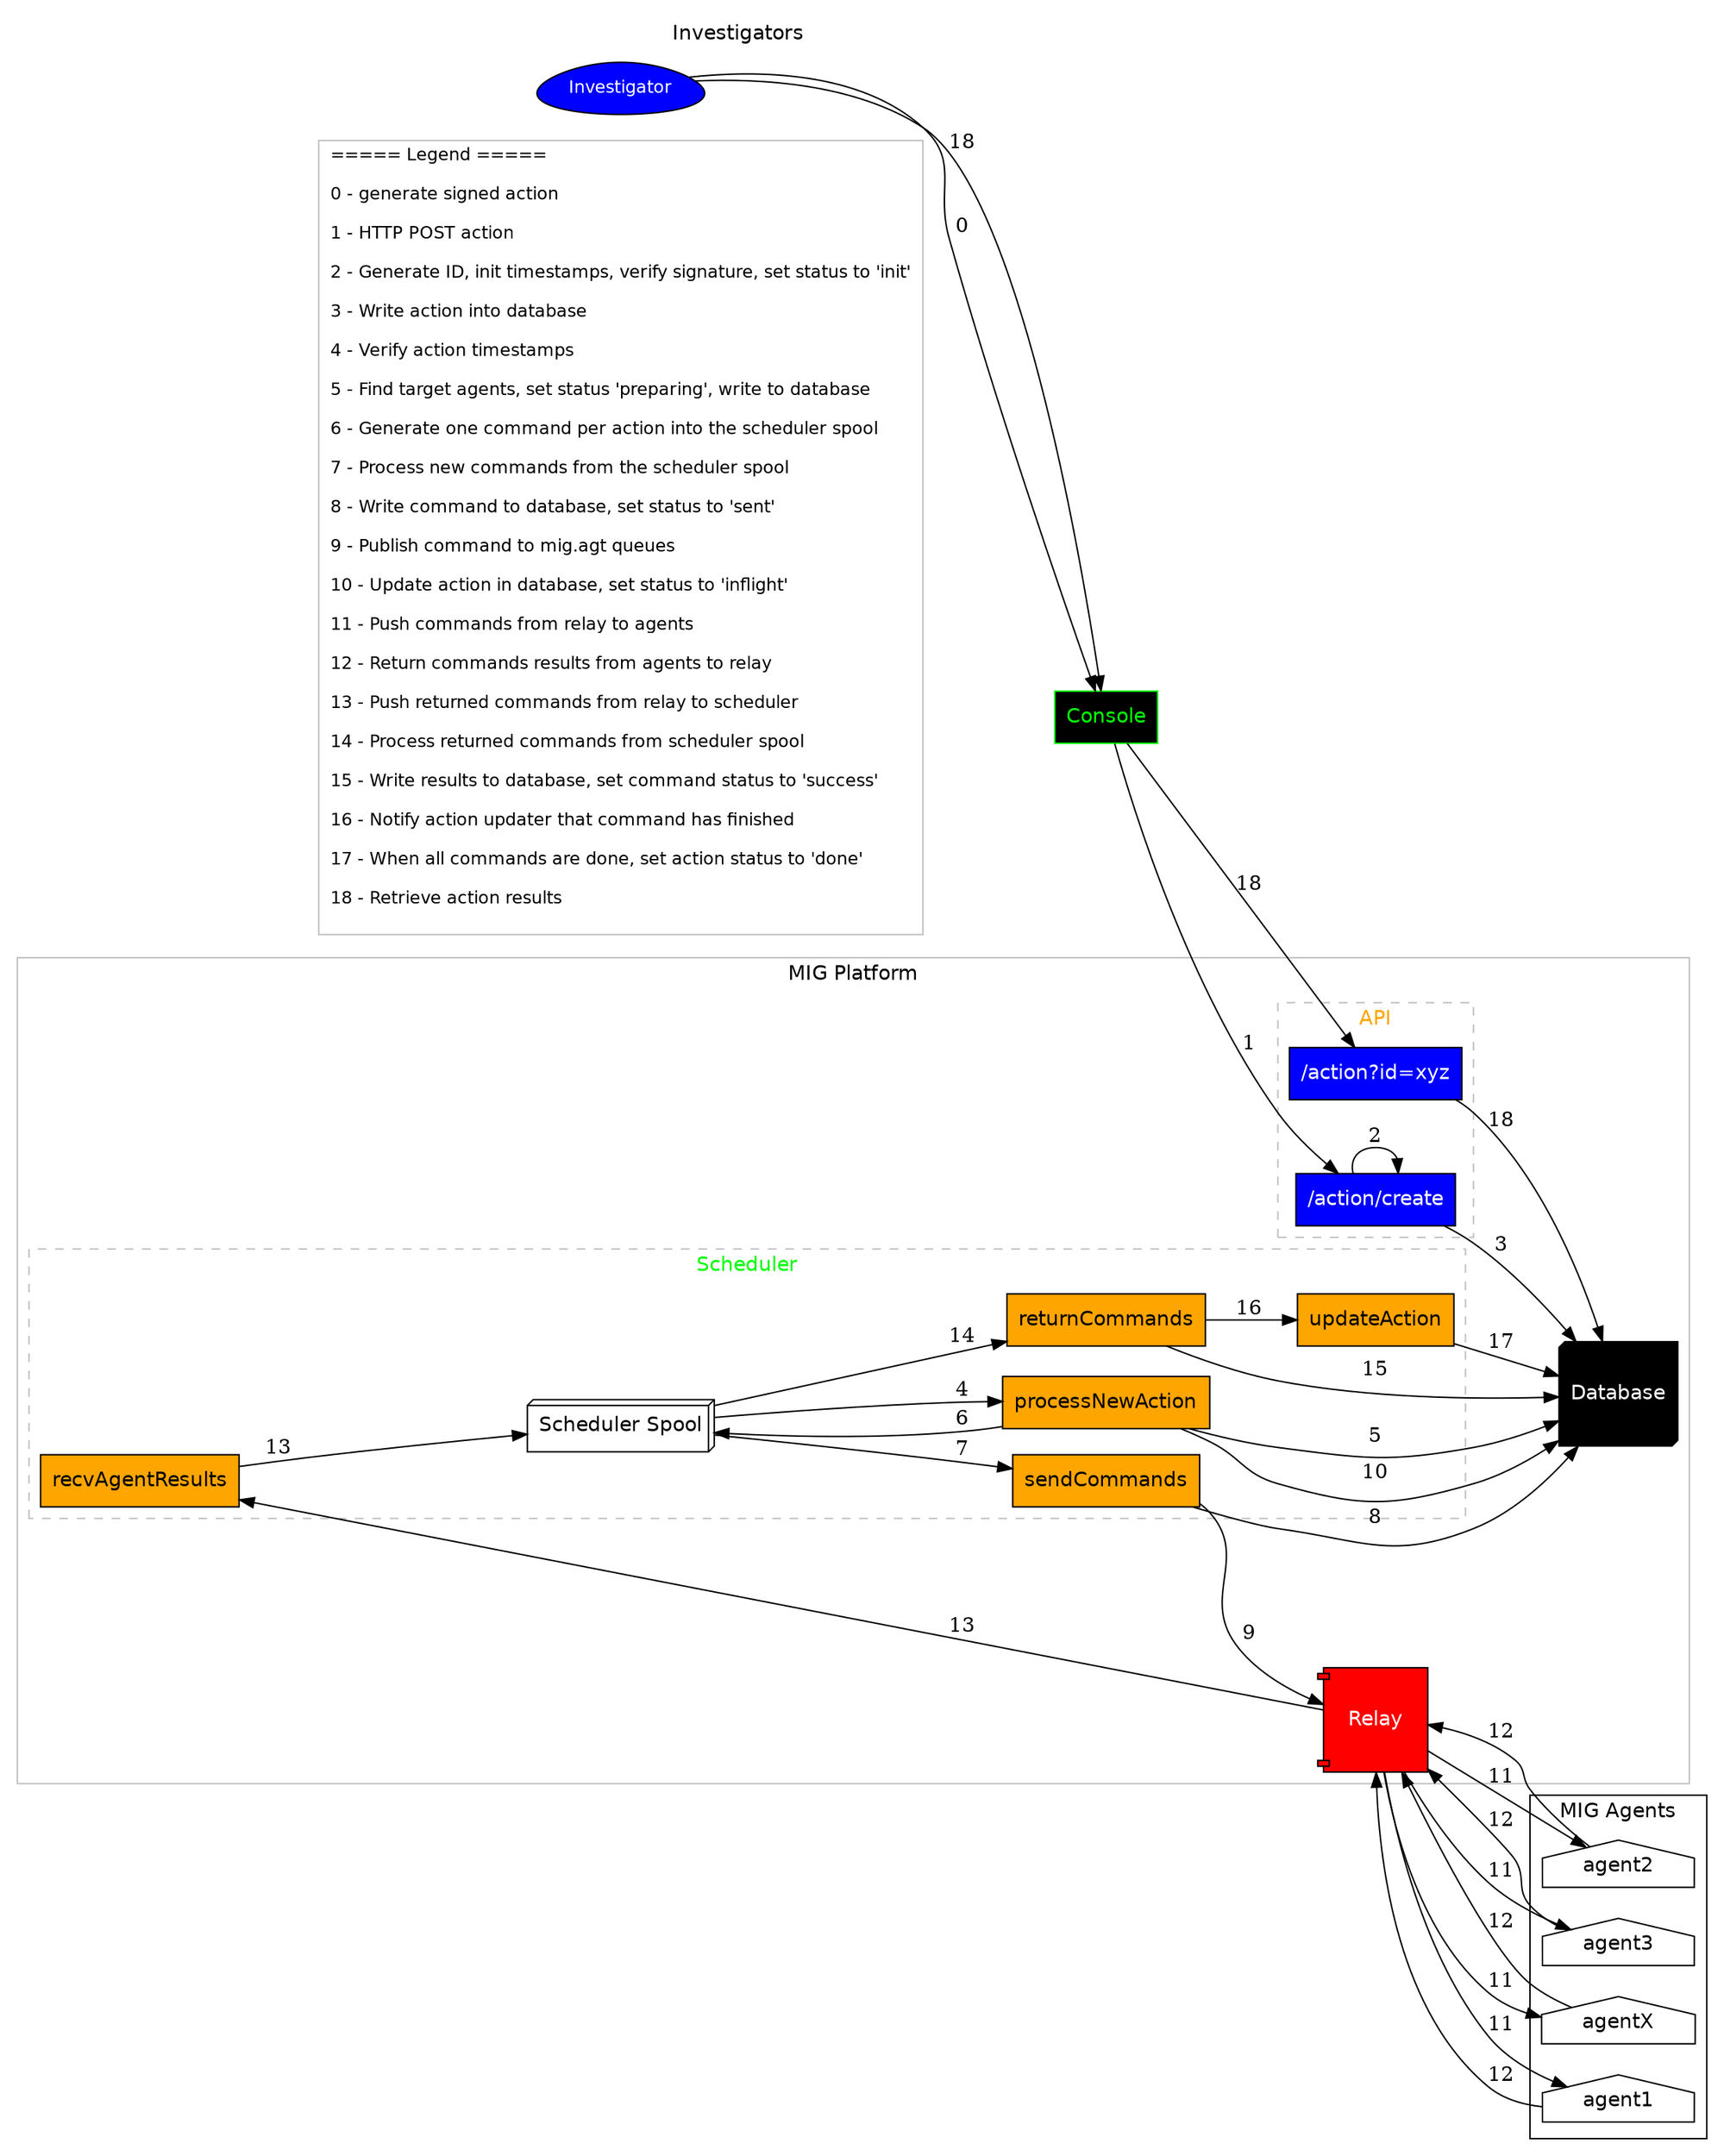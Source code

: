 // generate with dot -Tsvg -o action_command_flow.svg action_command_flow.dot
digraph mig {
    fontname="Helvetica";
    rankdir=LR;
    bgcolor=white;
    subgraph cluster_investigator {
        label="Investigators"
        color=white;
        "Investigator"[shape=egg label="Investigator" fontsize=12 fontcolor=white penwidth=1 style=filled fillcolor=blue fontname="Helvetica"];
        "Console"[shape=box label="Console" color=green style=filled fillcolor=black fontcolor=green fontname="Helvetica"];
        "Legend"[shape=box color=gray fontcolor=black fontname="Helvetica" fontsize=12
            label="===== Legend =====\l
0 - generate signed action\l
1 - HTTP POST action\l
2 - Generate ID, init timestamps, verify signature, set status to 'init'\l
3 - Write action into database\l
4 - Verify action timestamps\l
5 - Find target agents, set status 'preparing', write to database\l
6 - Generate one command per action into the scheduler spool\l
7 - Process new commands from the scheduler spool\l
8 - Write command to database, set status to 'sent'\l
9 - Publish command to mig.agt queues\l
10 - Update action in database, set status to 'inflight'\l
11 - Push commands from relay to agents\l
12 - Return commands results from agents to relay\l
13 - Push returned commands from relay to scheduler\l
14 - Process returned commands from scheduler spool\l
15 - Write results to database, set command status to 'success'\l
16 - Notify action updater that command has finished\l
17 - When all commands are done, set action status to 'done'\l
18 - Retrieve action results\l
"];
    }
    subgraph cluster_platform {
        label="MIG Platform" style=solid color=gray fontcolor=black;
        subgraph cluster_api {
            label="API" style=dashed color=gray fontcolor=orange;
            "/action/create"[shape=box label="/action/create" color=black style=filled fillcolor=blue fontcolor=white fontname="Helvetica"];
            "/action?id=xyz"[shape=box label="/action?id=xyz" color=black style=filled fillcolor=blue fontcolor=white fontname="Helvetica"];
        }
        subgraph cluster_scheduler {
            label="Scheduler" style=dashed color=gray fontcolor=green;
            "SchedulerSpool"[shape=box3d label="Scheduler Spool" color=black style=filled fillcolor=white fontname="Helvetica"];
            "processNewAction"[shape=box label="processNewAction" color=black style=filled fillcolor=orange fontname="Helvetica"];
            "sendCommands"[shape=box label="sendCommands" color=black style=filled fillcolor=orange fontname="Helvetica"];
            "recvAgentResults"[shape=box label="recvAgentResults" color=black style=filled fillcolor=orange fontname="Helvetica"];
            "returnCommands"[shape=box label="returnCommands" color=black style=filled fillcolor=orange fontname="Helvetica"];
            "updateAction"[shape=box label="updateAction" color=black style=filled fillcolor=orange fontname="Helvetica"];
        }
        "Database"[shape=box3d label="Database" color=black style=filled fillcolor=black fontcolor=white fontname="Helvetica" width=1 height=1];
        "Relay"[shape=component label="Relay" color=black style=filled fillcolor=red fontcolor=white fontname="Helvetica" width=1 height=1];
    }
    subgraph cluster_agents {
        label="MIG Agents"
        "agent1"[shape=house label="agent1" color=black style=filled fillcolor=white fontname="Helvetica"];
        "agent2"[shape=house label="agent2" color=black style=filled fillcolor=white fontname="Helvetica"];
        "agent3"[shape=house label="agent3" color=black style=filled fillcolor=white fontname="Helvetica"];
        "agentX"[shape=house label="agentX" color=black style=filled fillcolor=white fontname="Helvetica"];
    }
    "Investigator" -> {"Console"}[label="0"];
    "Console"->"/action/create"[label="1"];
    "/action/create"->"/action/create"[label="2"];
    "/action/create"->"Database"[label="3"];
    "SchedulerSpool"->"processNewAction"[label="4"];
    "processNewAction"->"Database"[label="5"];
    "processNewAction"->"SchedulerSpool"[label="6"];
    "SchedulerSpool"->"sendCommands"[label="7"];
    "sendCommands"->"Database"[label="8"];
    "sendCommands"->"Relay"[label="9"];
    "processNewAction"->"Database"[label="10"];
    "Relay"->{"agent1", "agent2", "agent3", "agentX"}[label="11"];
    {"agent1", "agent2", "agent3", "agentX"} -> "Relay"[label="12"];
    "Relay"->"recvAgentResults"->"SchedulerSpool"[label="13"];
    "SchedulerSpool"->"returnCommands"[label="14"];
    "returnCommands"->"Database"[label="15"];
    "returnCommands"->"updateAction"[label="16"];
    "updateAction"->"Database"[label="17"];
    "Investigator"->"Console"->"/action?id=xyz"->"Database"[label="18"]
}
